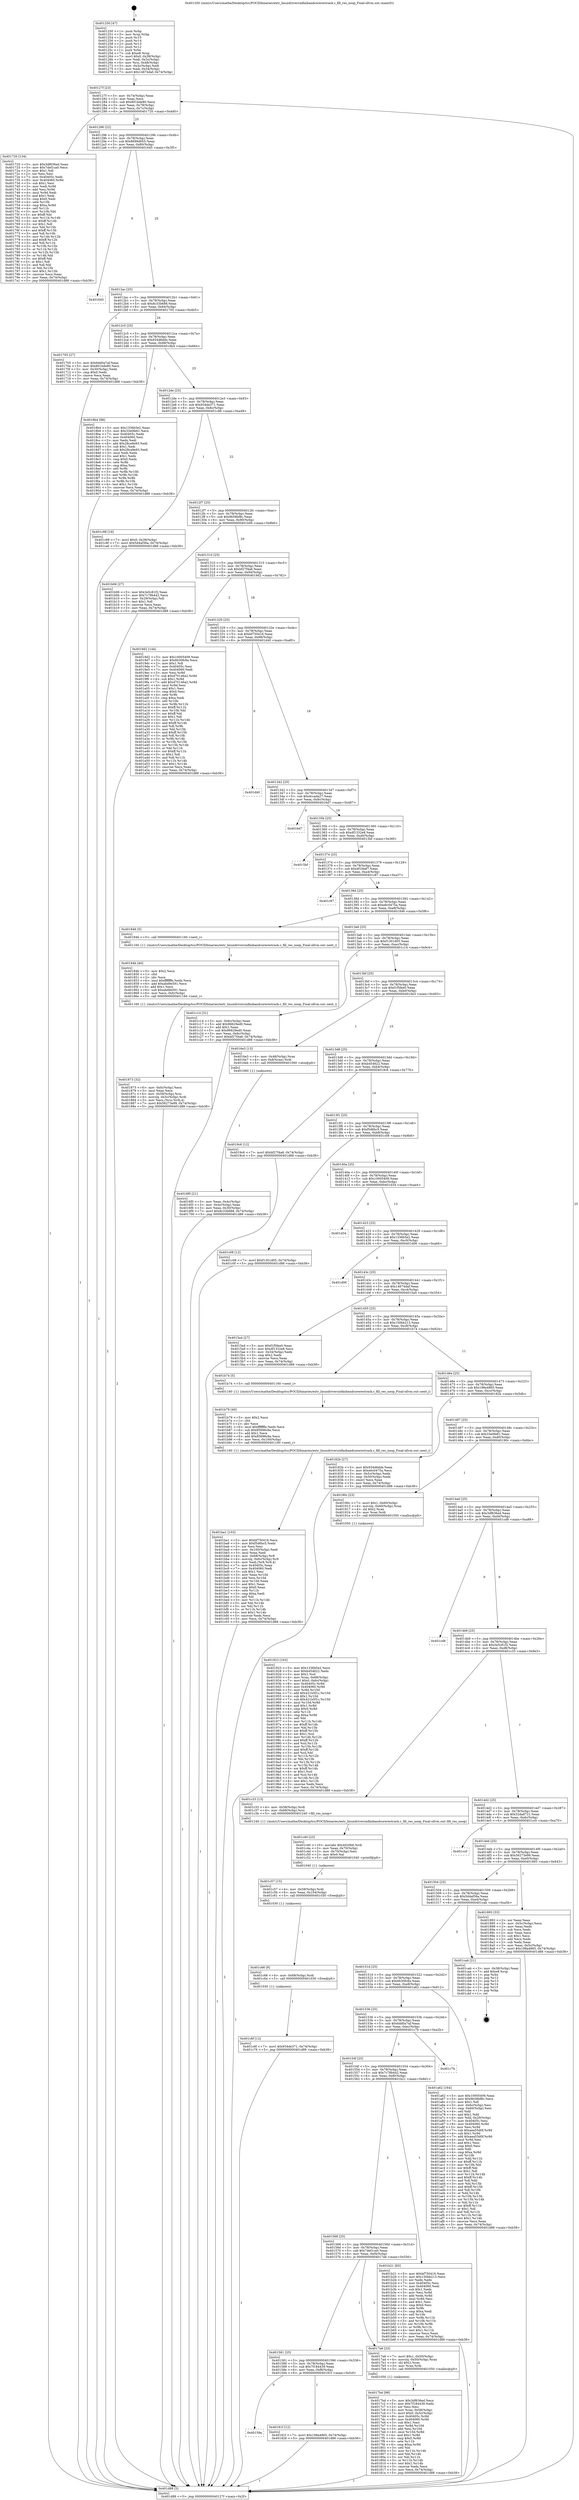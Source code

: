 digraph "0x401250" {
  label = "0x401250 (/mnt/c/Users/mathe/Desktop/tcc/POCII/binaries/extr_linuxdriversinfinibandcorerestrack.c_fill_res_noop_Final-ollvm.out::main(0))"
  labelloc = "t"
  node[shape=record]

  Entry [label="",width=0.3,height=0.3,shape=circle,fillcolor=black,style=filled]
  "0x40127f" [label="{
     0x40127f [23]\l
     | [instrs]\l
     &nbsp;&nbsp;0x40127f \<+3\>: mov -0x74(%rbp),%eax\l
     &nbsp;&nbsp;0x401282 \<+2\>: mov %eax,%ecx\l
     &nbsp;&nbsp;0x401284 \<+6\>: sub $0x801bde80,%ecx\l
     &nbsp;&nbsp;0x40128a \<+3\>: mov %eax,-0x78(%rbp)\l
     &nbsp;&nbsp;0x40128d \<+3\>: mov %ecx,-0x7c(%rbp)\l
     &nbsp;&nbsp;0x401290 \<+6\>: je 0000000000401720 \<main+0x4d0\>\l
  }"]
  "0x401720" [label="{
     0x401720 [134]\l
     | [instrs]\l
     &nbsp;&nbsp;0x401720 \<+5\>: mov $0x3df636ed,%eax\l
     &nbsp;&nbsp;0x401725 \<+5\>: mov $0x7def1ca0,%ecx\l
     &nbsp;&nbsp;0x40172a \<+2\>: mov $0x1,%dl\l
     &nbsp;&nbsp;0x40172c \<+2\>: xor %esi,%esi\l
     &nbsp;&nbsp;0x40172e \<+7\>: mov 0x40405c,%edi\l
     &nbsp;&nbsp;0x401735 \<+8\>: mov 0x404060,%r8d\l
     &nbsp;&nbsp;0x40173d \<+3\>: sub $0x1,%esi\l
     &nbsp;&nbsp;0x401740 \<+3\>: mov %edi,%r9d\l
     &nbsp;&nbsp;0x401743 \<+3\>: add %esi,%r9d\l
     &nbsp;&nbsp;0x401746 \<+4\>: imul %r9d,%edi\l
     &nbsp;&nbsp;0x40174a \<+3\>: and $0x1,%edi\l
     &nbsp;&nbsp;0x40174d \<+3\>: cmp $0x0,%edi\l
     &nbsp;&nbsp;0x401750 \<+4\>: sete %r10b\l
     &nbsp;&nbsp;0x401754 \<+4\>: cmp $0xa,%r8d\l
     &nbsp;&nbsp;0x401758 \<+4\>: setl %r11b\l
     &nbsp;&nbsp;0x40175c \<+3\>: mov %r10b,%bl\l
     &nbsp;&nbsp;0x40175f \<+3\>: xor $0xff,%bl\l
     &nbsp;&nbsp;0x401762 \<+3\>: mov %r11b,%r14b\l
     &nbsp;&nbsp;0x401765 \<+4\>: xor $0xff,%r14b\l
     &nbsp;&nbsp;0x401769 \<+3\>: xor $0x1,%dl\l
     &nbsp;&nbsp;0x40176c \<+3\>: mov %bl,%r15b\l
     &nbsp;&nbsp;0x40176f \<+4\>: and $0xff,%r15b\l
     &nbsp;&nbsp;0x401773 \<+3\>: and %dl,%r10b\l
     &nbsp;&nbsp;0x401776 \<+3\>: mov %r14b,%r12b\l
     &nbsp;&nbsp;0x401779 \<+4\>: and $0xff,%r12b\l
     &nbsp;&nbsp;0x40177d \<+3\>: and %dl,%r11b\l
     &nbsp;&nbsp;0x401780 \<+3\>: or %r10b,%r15b\l
     &nbsp;&nbsp;0x401783 \<+3\>: or %r11b,%r12b\l
     &nbsp;&nbsp;0x401786 \<+3\>: xor %r12b,%r15b\l
     &nbsp;&nbsp;0x401789 \<+3\>: or %r14b,%bl\l
     &nbsp;&nbsp;0x40178c \<+3\>: xor $0xff,%bl\l
     &nbsp;&nbsp;0x40178f \<+3\>: or $0x1,%dl\l
     &nbsp;&nbsp;0x401792 \<+2\>: and %dl,%bl\l
     &nbsp;&nbsp;0x401794 \<+3\>: or %bl,%r15b\l
     &nbsp;&nbsp;0x401797 \<+4\>: test $0x1,%r15b\l
     &nbsp;&nbsp;0x40179b \<+3\>: cmovne %ecx,%eax\l
     &nbsp;&nbsp;0x40179e \<+3\>: mov %eax,-0x74(%rbp)\l
     &nbsp;&nbsp;0x4017a1 \<+5\>: jmp 0000000000401d88 \<main+0xb38\>\l
  }"]
  "0x401296" [label="{
     0x401296 [22]\l
     | [instrs]\l
     &nbsp;&nbsp;0x401296 \<+5\>: jmp 000000000040129b \<main+0x4b\>\l
     &nbsp;&nbsp;0x40129b \<+3\>: mov -0x78(%rbp),%eax\l
     &nbsp;&nbsp;0x40129e \<+5\>: sub $0x8699d655,%eax\l
     &nbsp;&nbsp;0x4012a3 \<+3\>: mov %eax,-0x80(%rbp)\l
     &nbsp;&nbsp;0x4012a6 \<+6\>: je 0000000000401645 \<main+0x3f5\>\l
  }"]
  Exit [label="",width=0.3,height=0.3,shape=circle,fillcolor=black,style=filled,peripheries=2]
  "0x401645" [label="{
     0x401645\l
  }", style=dashed]
  "0x4012ac" [label="{
     0x4012ac [25]\l
     | [instrs]\l
     &nbsp;&nbsp;0x4012ac \<+5\>: jmp 00000000004012b1 \<main+0x61\>\l
     &nbsp;&nbsp;0x4012b1 \<+3\>: mov -0x78(%rbp),%eax\l
     &nbsp;&nbsp;0x4012b4 \<+5\>: sub $0x8c33b688,%eax\l
     &nbsp;&nbsp;0x4012b9 \<+6\>: mov %eax,-0x84(%rbp)\l
     &nbsp;&nbsp;0x4012bf \<+6\>: je 0000000000401705 \<main+0x4b5\>\l
  }"]
  "0x401c6f" [label="{
     0x401c6f [12]\l
     | [instrs]\l
     &nbsp;&nbsp;0x401c6f \<+7\>: movl $0x934de371,-0x74(%rbp)\l
     &nbsp;&nbsp;0x401c76 \<+5\>: jmp 0000000000401d88 \<main+0xb38\>\l
  }"]
  "0x401705" [label="{
     0x401705 [27]\l
     | [instrs]\l
     &nbsp;&nbsp;0x401705 \<+5\>: mov $0x6dd0a7af,%eax\l
     &nbsp;&nbsp;0x40170a \<+5\>: mov $0x801bde80,%ecx\l
     &nbsp;&nbsp;0x40170f \<+3\>: mov -0x30(%rbp),%edx\l
     &nbsp;&nbsp;0x401712 \<+3\>: cmp $0x0,%edx\l
     &nbsp;&nbsp;0x401715 \<+3\>: cmove %ecx,%eax\l
     &nbsp;&nbsp;0x401718 \<+3\>: mov %eax,-0x74(%rbp)\l
     &nbsp;&nbsp;0x40171b \<+5\>: jmp 0000000000401d88 \<main+0xb38\>\l
  }"]
  "0x4012c5" [label="{
     0x4012c5 [25]\l
     | [instrs]\l
     &nbsp;&nbsp;0x4012c5 \<+5\>: jmp 00000000004012ca \<main+0x7a\>\l
     &nbsp;&nbsp;0x4012ca \<+3\>: mov -0x78(%rbp),%eax\l
     &nbsp;&nbsp;0x4012cd \<+5\>: sub $0x934d6dde,%eax\l
     &nbsp;&nbsp;0x4012d2 \<+6\>: mov %eax,-0x88(%rbp)\l
     &nbsp;&nbsp;0x4012d8 \<+6\>: je 00000000004018b4 \<main+0x664\>\l
  }"]
  "0x401c66" [label="{
     0x401c66 [9]\l
     | [instrs]\l
     &nbsp;&nbsp;0x401c66 \<+4\>: mov -0x68(%rbp),%rdi\l
     &nbsp;&nbsp;0x401c6a \<+5\>: call 0000000000401030 \<free@plt\>\l
     | [calls]\l
     &nbsp;&nbsp;0x401030 \{1\} (unknown)\l
  }"]
  "0x4018b4" [label="{
     0x4018b4 [88]\l
     | [instrs]\l
     &nbsp;&nbsp;0x4018b4 \<+5\>: mov $0x1336b5e2,%eax\l
     &nbsp;&nbsp;0x4018b9 \<+5\>: mov $0x33e0fe61,%ecx\l
     &nbsp;&nbsp;0x4018be \<+7\>: mov 0x40405c,%edx\l
     &nbsp;&nbsp;0x4018c5 \<+7\>: mov 0x404060,%esi\l
     &nbsp;&nbsp;0x4018cc \<+2\>: mov %edx,%edi\l
     &nbsp;&nbsp;0x4018ce \<+6\>: add $0x28ca9e93,%edi\l
     &nbsp;&nbsp;0x4018d4 \<+3\>: sub $0x1,%edi\l
     &nbsp;&nbsp;0x4018d7 \<+6\>: sub $0x28ca9e93,%edi\l
     &nbsp;&nbsp;0x4018dd \<+3\>: imul %edi,%edx\l
     &nbsp;&nbsp;0x4018e0 \<+3\>: and $0x1,%edx\l
     &nbsp;&nbsp;0x4018e3 \<+3\>: cmp $0x0,%edx\l
     &nbsp;&nbsp;0x4018e6 \<+4\>: sete %r8b\l
     &nbsp;&nbsp;0x4018ea \<+3\>: cmp $0xa,%esi\l
     &nbsp;&nbsp;0x4018ed \<+4\>: setl %r9b\l
     &nbsp;&nbsp;0x4018f1 \<+3\>: mov %r8b,%r10b\l
     &nbsp;&nbsp;0x4018f4 \<+3\>: and %r9b,%r10b\l
     &nbsp;&nbsp;0x4018f7 \<+3\>: xor %r9b,%r8b\l
     &nbsp;&nbsp;0x4018fa \<+3\>: or %r8b,%r10b\l
     &nbsp;&nbsp;0x4018fd \<+4\>: test $0x1,%r10b\l
     &nbsp;&nbsp;0x401901 \<+3\>: cmovne %ecx,%eax\l
     &nbsp;&nbsp;0x401904 \<+3\>: mov %eax,-0x74(%rbp)\l
     &nbsp;&nbsp;0x401907 \<+5\>: jmp 0000000000401d88 \<main+0xb38\>\l
  }"]
  "0x4012de" [label="{
     0x4012de [25]\l
     | [instrs]\l
     &nbsp;&nbsp;0x4012de \<+5\>: jmp 00000000004012e3 \<main+0x93\>\l
     &nbsp;&nbsp;0x4012e3 \<+3\>: mov -0x78(%rbp),%eax\l
     &nbsp;&nbsp;0x4012e6 \<+5\>: sub $0x934de371,%eax\l
     &nbsp;&nbsp;0x4012eb \<+6\>: mov %eax,-0x8c(%rbp)\l
     &nbsp;&nbsp;0x4012f1 \<+6\>: je 0000000000401c98 \<main+0xa48\>\l
  }"]
  "0x401c57" [label="{
     0x401c57 [15]\l
     | [instrs]\l
     &nbsp;&nbsp;0x401c57 \<+4\>: mov -0x58(%rbp),%rdi\l
     &nbsp;&nbsp;0x401c5b \<+6\>: mov %eax,-0x104(%rbp)\l
     &nbsp;&nbsp;0x401c61 \<+5\>: call 0000000000401030 \<free@plt\>\l
     | [calls]\l
     &nbsp;&nbsp;0x401030 \{1\} (unknown)\l
  }"]
  "0x401c98" [label="{
     0x401c98 [19]\l
     | [instrs]\l
     &nbsp;&nbsp;0x401c98 \<+7\>: movl $0x0,-0x38(%rbp)\l
     &nbsp;&nbsp;0x401c9f \<+7\>: movl $0x5d4af36a,-0x74(%rbp)\l
     &nbsp;&nbsp;0x401ca6 \<+5\>: jmp 0000000000401d88 \<main+0xb38\>\l
  }"]
  "0x4012f7" [label="{
     0x4012f7 [25]\l
     | [instrs]\l
     &nbsp;&nbsp;0x4012f7 \<+5\>: jmp 00000000004012fc \<main+0xac\>\l
     &nbsp;&nbsp;0x4012fc \<+3\>: mov -0x78(%rbp),%eax\l
     &nbsp;&nbsp;0x4012ff \<+5\>: sub $0x9b58bf8c,%eax\l
     &nbsp;&nbsp;0x401304 \<+6\>: mov %eax,-0x90(%rbp)\l
     &nbsp;&nbsp;0x40130a \<+6\>: je 0000000000401b06 \<main+0x8b6\>\l
  }"]
  "0x401c40" [label="{
     0x401c40 [23]\l
     | [instrs]\l
     &nbsp;&nbsp;0x401c40 \<+10\>: movabs $0x4020b6,%rdi\l
     &nbsp;&nbsp;0x401c4a \<+3\>: mov %eax,-0x70(%rbp)\l
     &nbsp;&nbsp;0x401c4d \<+3\>: mov -0x70(%rbp),%esi\l
     &nbsp;&nbsp;0x401c50 \<+2\>: mov $0x0,%al\l
     &nbsp;&nbsp;0x401c52 \<+5\>: call 0000000000401040 \<printf@plt\>\l
     | [calls]\l
     &nbsp;&nbsp;0x401040 \{1\} (unknown)\l
  }"]
  "0x401b06" [label="{
     0x401b06 [27]\l
     | [instrs]\l
     &nbsp;&nbsp;0x401b06 \<+5\>: mov $0x3e5c81f2,%eax\l
     &nbsp;&nbsp;0x401b0b \<+5\>: mov $0x7c78b442,%ecx\l
     &nbsp;&nbsp;0x401b10 \<+3\>: mov -0x29(%rbp),%dl\l
     &nbsp;&nbsp;0x401b13 \<+3\>: test $0x1,%dl\l
     &nbsp;&nbsp;0x401b16 \<+3\>: cmovne %ecx,%eax\l
     &nbsp;&nbsp;0x401b19 \<+3\>: mov %eax,-0x74(%rbp)\l
     &nbsp;&nbsp;0x401b1c \<+5\>: jmp 0000000000401d88 \<main+0xb38\>\l
  }"]
  "0x401310" [label="{
     0x401310 [25]\l
     | [instrs]\l
     &nbsp;&nbsp;0x401310 \<+5\>: jmp 0000000000401315 \<main+0xc5\>\l
     &nbsp;&nbsp;0x401315 \<+3\>: mov -0x78(%rbp),%eax\l
     &nbsp;&nbsp;0x401318 \<+5\>: sub $0xbf27f4a6,%eax\l
     &nbsp;&nbsp;0x40131d \<+6\>: mov %eax,-0x94(%rbp)\l
     &nbsp;&nbsp;0x401323 \<+6\>: je 00000000004019d2 \<main+0x782\>\l
  }"]
  "0x401ba1" [label="{
     0x401ba1 [103]\l
     | [instrs]\l
     &nbsp;&nbsp;0x401ba1 \<+5\>: mov $0xbf750416,%ecx\l
     &nbsp;&nbsp;0x401ba6 \<+5\>: mov $0xf5d6bc5,%edx\l
     &nbsp;&nbsp;0x401bab \<+2\>: xor %esi,%esi\l
     &nbsp;&nbsp;0x401bad \<+6\>: mov -0x100(%rbp),%edi\l
     &nbsp;&nbsp;0x401bb3 \<+3\>: imul %eax,%edi\l
     &nbsp;&nbsp;0x401bb6 \<+4\>: mov -0x68(%rbp),%r8\l
     &nbsp;&nbsp;0x401bba \<+4\>: movslq -0x6c(%rbp),%r9\l
     &nbsp;&nbsp;0x401bbe \<+4\>: mov %edi,(%r8,%r9,4)\l
     &nbsp;&nbsp;0x401bc2 \<+7\>: mov 0x40405c,%eax\l
     &nbsp;&nbsp;0x401bc9 \<+7\>: mov 0x404060,%edi\l
     &nbsp;&nbsp;0x401bd0 \<+3\>: sub $0x1,%esi\l
     &nbsp;&nbsp;0x401bd3 \<+3\>: mov %eax,%r10d\l
     &nbsp;&nbsp;0x401bd6 \<+3\>: add %esi,%r10d\l
     &nbsp;&nbsp;0x401bd9 \<+4\>: imul %r10d,%eax\l
     &nbsp;&nbsp;0x401bdd \<+3\>: and $0x1,%eax\l
     &nbsp;&nbsp;0x401be0 \<+3\>: cmp $0x0,%eax\l
     &nbsp;&nbsp;0x401be3 \<+4\>: sete %r11b\l
     &nbsp;&nbsp;0x401be7 \<+3\>: cmp $0xa,%edi\l
     &nbsp;&nbsp;0x401bea \<+3\>: setl %bl\l
     &nbsp;&nbsp;0x401bed \<+3\>: mov %r11b,%r14b\l
     &nbsp;&nbsp;0x401bf0 \<+3\>: and %bl,%r14b\l
     &nbsp;&nbsp;0x401bf3 \<+3\>: xor %bl,%r11b\l
     &nbsp;&nbsp;0x401bf6 \<+3\>: or %r11b,%r14b\l
     &nbsp;&nbsp;0x401bf9 \<+4\>: test $0x1,%r14b\l
     &nbsp;&nbsp;0x401bfd \<+3\>: cmovne %edx,%ecx\l
     &nbsp;&nbsp;0x401c00 \<+3\>: mov %ecx,-0x74(%rbp)\l
     &nbsp;&nbsp;0x401c03 \<+5\>: jmp 0000000000401d88 \<main+0xb38\>\l
  }"]
  "0x4019d2" [label="{
     0x4019d2 [144]\l
     | [instrs]\l
     &nbsp;&nbsp;0x4019d2 \<+5\>: mov $0x10005409,%eax\l
     &nbsp;&nbsp;0x4019d7 \<+5\>: mov $0x6b30fc8a,%ecx\l
     &nbsp;&nbsp;0x4019dc \<+2\>: mov $0x1,%dl\l
     &nbsp;&nbsp;0x4019de \<+7\>: mov 0x40405c,%esi\l
     &nbsp;&nbsp;0x4019e5 \<+7\>: mov 0x404060,%edi\l
     &nbsp;&nbsp;0x4019ec \<+3\>: mov %esi,%r8d\l
     &nbsp;&nbsp;0x4019ef \<+7\>: sub $0xd70146a2,%r8d\l
     &nbsp;&nbsp;0x4019f6 \<+4\>: sub $0x1,%r8d\l
     &nbsp;&nbsp;0x4019fa \<+7\>: add $0xd70146a2,%r8d\l
     &nbsp;&nbsp;0x401a01 \<+4\>: imul %r8d,%esi\l
     &nbsp;&nbsp;0x401a05 \<+3\>: and $0x1,%esi\l
     &nbsp;&nbsp;0x401a08 \<+3\>: cmp $0x0,%esi\l
     &nbsp;&nbsp;0x401a0b \<+4\>: sete %r9b\l
     &nbsp;&nbsp;0x401a0f \<+3\>: cmp $0xa,%edi\l
     &nbsp;&nbsp;0x401a12 \<+4\>: setl %r10b\l
     &nbsp;&nbsp;0x401a16 \<+3\>: mov %r9b,%r11b\l
     &nbsp;&nbsp;0x401a19 \<+4\>: xor $0xff,%r11b\l
     &nbsp;&nbsp;0x401a1d \<+3\>: mov %r10b,%bl\l
     &nbsp;&nbsp;0x401a20 \<+3\>: xor $0xff,%bl\l
     &nbsp;&nbsp;0x401a23 \<+3\>: xor $0x1,%dl\l
     &nbsp;&nbsp;0x401a26 \<+3\>: mov %r11b,%r14b\l
     &nbsp;&nbsp;0x401a29 \<+4\>: and $0xff,%r14b\l
     &nbsp;&nbsp;0x401a2d \<+3\>: and %dl,%r9b\l
     &nbsp;&nbsp;0x401a30 \<+3\>: mov %bl,%r15b\l
     &nbsp;&nbsp;0x401a33 \<+4\>: and $0xff,%r15b\l
     &nbsp;&nbsp;0x401a37 \<+3\>: and %dl,%r10b\l
     &nbsp;&nbsp;0x401a3a \<+3\>: or %r9b,%r14b\l
     &nbsp;&nbsp;0x401a3d \<+3\>: or %r10b,%r15b\l
     &nbsp;&nbsp;0x401a40 \<+3\>: xor %r15b,%r14b\l
     &nbsp;&nbsp;0x401a43 \<+3\>: or %bl,%r11b\l
     &nbsp;&nbsp;0x401a46 \<+4\>: xor $0xff,%r11b\l
     &nbsp;&nbsp;0x401a4a \<+3\>: or $0x1,%dl\l
     &nbsp;&nbsp;0x401a4d \<+3\>: and %dl,%r11b\l
     &nbsp;&nbsp;0x401a50 \<+3\>: or %r11b,%r14b\l
     &nbsp;&nbsp;0x401a53 \<+4\>: test $0x1,%r14b\l
     &nbsp;&nbsp;0x401a57 \<+3\>: cmovne %ecx,%eax\l
     &nbsp;&nbsp;0x401a5a \<+3\>: mov %eax,-0x74(%rbp)\l
     &nbsp;&nbsp;0x401a5d \<+5\>: jmp 0000000000401d88 \<main+0xb38\>\l
  }"]
  "0x401329" [label="{
     0x401329 [25]\l
     | [instrs]\l
     &nbsp;&nbsp;0x401329 \<+5\>: jmp 000000000040132e \<main+0xde\>\l
     &nbsp;&nbsp;0x40132e \<+3\>: mov -0x78(%rbp),%eax\l
     &nbsp;&nbsp;0x401331 \<+5\>: sub $0xbf750416,%eax\l
     &nbsp;&nbsp;0x401336 \<+6\>: mov %eax,-0x98(%rbp)\l
     &nbsp;&nbsp;0x40133c \<+6\>: je 0000000000401d40 \<main+0xaf0\>\l
  }"]
  "0x401b79" [label="{
     0x401b79 [40]\l
     | [instrs]\l
     &nbsp;&nbsp;0x401b79 \<+5\>: mov $0x2,%ecx\l
     &nbsp;&nbsp;0x401b7e \<+1\>: cltd\l
     &nbsp;&nbsp;0x401b7f \<+2\>: idiv %ecx\l
     &nbsp;&nbsp;0x401b81 \<+6\>: imul $0xfffffffe,%edx,%ecx\l
     &nbsp;&nbsp;0x401b87 \<+6\>: sub $0x85696c6e,%ecx\l
     &nbsp;&nbsp;0x401b8d \<+3\>: add $0x1,%ecx\l
     &nbsp;&nbsp;0x401b90 \<+6\>: add $0x85696c6e,%ecx\l
     &nbsp;&nbsp;0x401b96 \<+6\>: mov %ecx,-0x100(%rbp)\l
     &nbsp;&nbsp;0x401b9c \<+5\>: call 0000000000401160 \<next_i\>\l
     | [calls]\l
     &nbsp;&nbsp;0x401160 \{1\} (/mnt/c/Users/mathe/Desktop/tcc/POCII/binaries/extr_linuxdriversinfinibandcorerestrack.c_fill_res_noop_Final-ollvm.out::next_i)\l
  }"]
  "0x401d40" [label="{
     0x401d40\l
  }", style=dashed]
  "0x401342" [label="{
     0x401342 [25]\l
     | [instrs]\l
     &nbsp;&nbsp;0x401342 \<+5\>: jmp 0000000000401347 \<main+0xf7\>\l
     &nbsp;&nbsp;0x401347 \<+3\>: mov -0x78(%rbp),%eax\l
     &nbsp;&nbsp;0x40134a \<+5\>: sub $0xdccada27,%eax\l
     &nbsp;&nbsp;0x40134f \<+6\>: mov %eax,-0x9c(%rbp)\l
     &nbsp;&nbsp;0x401355 \<+6\>: je 00000000004016d7 \<main+0x487\>\l
  }"]
  "0x401923" [label="{
     0x401923 [163]\l
     | [instrs]\l
     &nbsp;&nbsp;0x401923 \<+5\>: mov $0x1336b5e2,%ecx\l
     &nbsp;&nbsp;0x401928 \<+5\>: mov $0xb454622,%edx\l
     &nbsp;&nbsp;0x40192d \<+3\>: mov $0x1,%sil\l
     &nbsp;&nbsp;0x401930 \<+4\>: mov %rax,-0x68(%rbp)\l
     &nbsp;&nbsp;0x401934 \<+7\>: movl $0x0,-0x6c(%rbp)\l
     &nbsp;&nbsp;0x40193b \<+8\>: mov 0x40405c,%r8d\l
     &nbsp;&nbsp;0x401943 \<+8\>: mov 0x404060,%r9d\l
     &nbsp;&nbsp;0x40194b \<+3\>: mov %r8d,%r10d\l
     &nbsp;&nbsp;0x40194e \<+7\>: add $0x421b5f1c,%r10d\l
     &nbsp;&nbsp;0x401955 \<+4\>: sub $0x1,%r10d\l
     &nbsp;&nbsp;0x401959 \<+7\>: sub $0x421b5f1c,%r10d\l
     &nbsp;&nbsp;0x401960 \<+4\>: imul %r10d,%r8d\l
     &nbsp;&nbsp;0x401964 \<+4\>: and $0x1,%r8d\l
     &nbsp;&nbsp;0x401968 \<+4\>: cmp $0x0,%r8d\l
     &nbsp;&nbsp;0x40196c \<+4\>: sete %r11b\l
     &nbsp;&nbsp;0x401970 \<+4\>: cmp $0xa,%r9d\l
     &nbsp;&nbsp;0x401974 \<+3\>: setl %bl\l
     &nbsp;&nbsp;0x401977 \<+3\>: mov %r11b,%r14b\l
     &nbsp;&nbsp;0x40197a \<+4\>: xor $0xff,%r14b\l
     &nbsp;&nbsp;0x40197e \<+3\>: mov %bl,%r15b\l
     &nbsp;&nbsp;0x401981 \<+4\>: xor $0xff,%r15b\l
     &nbsp;&nbsp;0x401985 \<+4\>: xor $0x1,%sil\l
     &nbsp;&nbsp;0x401989 \<+3\>: mov %r14b,%r12b\l
     &nbsp;&nbsp;0x40198c \<+4\>: and $0xff,%r12b\l
     &nbsp;&nbsp;0x401990 \<+3\>: and %sil,%r11b\l
     &nbsp;&nbsp;0x401993 \<+3\>: mov %r15b,%r13b\l
     &nbsp;&nbsp;0x401996 \<+4\>: and $0xff,%r13b\l
     &nbsp;&nbsp;0x40199a \<+3\>: and %sil,%bl\l
     &nbsp;&nbsp;0x40199d \<+3\>: or %r11b,%r12b\l
     &nbsp;&nbsp;0x4019a0 \<+3\>: or %bl,%r13b\l
     &nbsp;&nbsp;0x4019a3 \<+3\>: xor %r13b,%r12b\l
     &nbsp;&nbsp;0x4019a6 \<+3\>: or %r15b,%r14b\l
     &nbsp;&nbsp;0x4019a9 \<+4\>: xor $0xff,%r14b\l
     &nbsp;&nbsp;0x4019ad \<+4\>: or $0x1,%sil\l
     &nbsp;&nbsp;0x4019b1 \<+3\>: and %sil,%r14b\l
     &nbsp;&nbsp;0x4019b4 \<+3\>: or %r14b,%r12b\l
     &nbsp;&nbsp;0x4019b7 \<+4\>: test $0x1,%r12b\l
     &nbsp;&nbsp;0x4019bb \<+3\>: cmovne %edx,%ecx\l
     &nbsp;&nbsp;0x4019be \<+3\>: mov %ecx,-0x74(%rbp)\l
     &nbsp;&nbsp;0x4019c1 \<+5\>: jmp 0000000000401d88 \<main+0xb38\>\l
  }"]
  "0x4016d7" [label="{
     0x4016d7\l
  }", style=dashed]
  "0x40135b" [label="{
     0x40135b [25]\l
     | [instrs]\l
     &nbsp;&nbsp;0x40135b \<+5\>: jmp 0000000000401360 \<main+0x110\>\l
     &nbsp;&nbsp;0x401360 \<+3\>: mov -0x78(%rbp),%eax\l
     &nbsp;&nbsp;0x401363 \<+5\>: sub $0xdf1332e8,%eax\l
     &nbsp;&nbsp;0x401368 \<+6\>: mov %eax,-0xa0(%rbp)\l
     &nbsp;&nbsp;0x40136e \<+6\>: je 00000000004015bf \<main+0x36f\>\l
  }"]
  "0x401873" [label="{
     0x401873 [32]\l
     | [instrs]\l
     &nbsp;&nbsp;0x401873 \<+6\>: mov -0xfc(%rbp),%ecx\l
     &nbsp;&nbsp;0x401879 \<+3\>: imul %eax,%ecx\l
     &nbsp;&nbsp;0x40187c \<+4\>: mov -0x58(%rbp),%rsi\l
     &nbsp;&nbsp;0x401880 \<+4\>: movslq -0x5c(%rbp),%rdi\l
     &nbsp;&nbsp;0x401884 \<+3\>: mov %ecx,(%rsi,%rdi,4)\l
     &nbsp;&nbsp;0x401887 \<+7\>: movl $0x56273e99,-0x74(%rbp)\l
     &nbsp;&nbsp;0x40188e \<+5\>: jmp 0000000000401d88 \<main+0xb38\>\l
  }"]
  "0x4015bf" [label="{
     0x4015bf\l
  }", style=dashed]
  "0x401374" [label="{
     0x401374 [25]\l
     | [instrs]\l
     &nbsp;&nbsp;0x401374 \<+5\>: jmp 0000000000401379 \<main+0x129\>\l
     &nbsp;&nbsp;0x401379 \<+3\>: mov -0x78(%rbp),%eax\l
     &nbsp;&nbsp;0x40137c \<+5\>: sub $0xdf1fdaf7,%eax\l
     &nbsp;&nbsp;0x401381 \<+6\>: mov %eax,-0xa4(%rbp)\l
     &nbsp;&nbsp;0x401387 \<+6\>: je 0000000000401c87 \<main+0xa37\>\l
  }"]
  "0x40184b" [label="{
     0x40184b [40]\l
     | [instrs]\l
     &nbsp;&nbsp;0x40184b \<+5\>: mov $0x2,%ecx\l
     &nbsp;&nbsp;0x401850 \<+1\>: cltd\l
     &nbsp;&nbsp;0x401851 \<+2\>: idiv %ecx\l
     &nbsp;&nbsp;0x401853 \<+6\>: imul $0xfffffffe,%edx,%ecx\l
     &nbsp;&nbsp;0x401859 \<+6\>: add $0xabd9e591,%ecx\l
     &nbsp;&nbsp;0x40185f \<+3\>: add $0x1,%ecx\l
     &nbsp;&nbsp;0x401862 \<+6\>: sub $0xabd9e591,%ecx\l
     &nbsp;&nbsp;0x401868 \<+6\>: mov %ecx,-0xfc(%rbp)\l
     &nbsp;&nbsp;0x40186e \<+5\>: call 0000000000401160 \<next_i\>\l
     | [calls]\l
     &nbsp;&nbsp;0x401160 \{1\} (/mnt/c/Users/mathe/Desktop/tcc/POCII/binaries/extr_linuxdriversinfinibandcorerestrack.c_fill_res_noop_Final-ollvm.out::next_i)\l
  }"]
  "0x401c87" [label="{
     0x401c87\l
  }", style=dashed]
  "0x40138d" [label="{
     0x40138d [25]\l
     | [instrs]\l
     &nbsp;&nbsp;0x40138d \<+5\>: jmp 0000000000401392 \<main+0x142\>\l
     &nbsp;&nbsp;0x401392 \<+3\>: mov -0x78(%rbp),%eax\l
     &nbsp;&nbsp;0x401395 \<+5\>: sub $0xe6c0475a,%eax\l
     &nbsp;&nbsp;0x40139a \<+6\>: mov %eax,-0xa8(%rbp)\l
     &nbsp;&nbsp;0x4013a0 \<+6\>: je 0000000000401846 \<main+0x5f6\>\l
  }"]
  "0x40159a" [label="{
     0x40159a\l
  }", style=dashed]
  "0x401846" [label="{
     0x401846 [5]\l
     | [instrs]\l
     &nbsp;&nbsp;0x401846 \<+5\>: call 0000000000401160 \<next_i\>\l
     | [calls]\l
     &nbsp;&nbsp;0x401160 \{1\} (/mnt/c/Users/mathe/Desktop/tcc/POCII/binaries/extr_linuxdriversinfinibandcorerestrack.c_fill_res_noop_Final-ollvm.out::next_i)\l
  }"]
  "0x4013a6" [label="{
     0x4013a6 [25]\l
     | [instrs]\l
     &nbsp;&nbsp;0x4013a6 \<+5\>: jmp 00000000004013ab \<main+0x15b\>\l
     &nbsp;&nbsp;0x4013ab \<+3\>: mov -0x78(%rbp),%eax\l
     &nbsp;&nbsp;0x4013ae \<+5\>: sub $0xf1301d05,%eax\l
     &nbsp;&nbsp;0x4013b3 \<+6\>: mov %eax,-0xac(%rbp)\l
     &nbsp;&nbsp;0x4013b9 \<+6\>: je 0000000000401c14 \<main+0x9c4\>\l
  }"]
  "0x40181f" [label="{
     0x40181f [12]\l
     | [instrs]\l
     &nbsp;&nbsp;0x40181f \<+7\>: movl $0x198a4865,-0x74(%rbp)\l
     &nbsp;&nbsp;0x401826 \<+5\>: jmp 0000000000401d88 \<main+0xb38\>\l
  }"]
  "0x401c14" [label="{
     0x401c14 [31]\l
     | [instrs]\l
     &nbsp;&nbsp;0x401c14 \<+3\>: mov -0x6c(%rbp),%eax\l
     &nbsp;&nbsp;0x401c17 \<+5\>: add $0x96629ed0,%eax\l
     &nbsp;&nbsp;0x401c1c \<+3\>: add $0x1,%eax\l
     &nbsp;&nbsp;0x401c1f \<+5\>: sub $0x96629ed0,%eax\l
     &nbsp;&nbsp;0x401c24 \<+3\>: mov %eax,-0x6c(%rbp)\l
     &nbsp;&nbsp;0x401c27 \<+7\>: movl $0xbf27f4a6,-0x74(%rbp)\l
     &nbsp;&nbsp;0x401c2e \<+5\>: jmp 0000000000401d88 \<main+0xb38\>\l
  }"]
  "0x4013bf" [label="{
     0x4013bf [25]\l
     | [instrs]\l
     &nbsp;&nbsp;0x4013bf \<+5\>: jmp 00000000004013c4 \<main+0x174\>\l
     &nbsp;&nbsp;0x4013c4 \<+3\>: mov -0x78(%rbp),%eax\l
     &nbsp;&nbsp;0x4013c7 \<+5\>: sub $0xf1f5fee0,%eax\l
     &nbsp;&nbsp;0x4013cc \<+6\>: mov %eax,-0xb0(%rbp)\l
     &nbsp;&nbsp;0x4013d2 \<+6\>: je 00000000004016e3 \<main+0x493\>\l
  }"]
  "0x4017bd" [label="{
     0x4017bd [98]\l
     | [instrs]\l
     &nbsp;&nbsp;0x4017bd \<+5\>: mov $0x3df636ed,%ecx\l
     &nbsp;&nbsp;0x4017c2 \<+5\>: mov $0x7f184439,%edx\l
     &nbsp;&nbsp;0x4017c7 \<+2\>: xor %esi,%esi\l
     &nbsp;&nbsp;0x4017c9 \<+4\>: mov %rax,-0x58(%rbp)\l
     &nbsp;&nbsp;0x4017cd \<+7\>: movl $0x0,-0x5c(%rbp)\l
     &nbsp;&nbsp;0x4017d4 \<+8\>: mov 0x40405c,%r8d\l
     &nbsp;&nbsp;0x4017dc \<+8\>: mov 0x404060,%r9d\l
     &nbsp;&nbsp;0x4017e4 \<+3\>: sub $0x1,%esi\l
     &nbsp;&nbsp;0x4017e7 \<+3\>: mov %r8d,%r10d\l
     &nbsp;&nbsp;0x4017ea \<+3\>: add %esi,%r10d\l
     &nbsp;&nbsp;0x4017ed \<+4\>: imul %r10d,%r8d\l
     &nbsp;&nbsp;0x4017f1 \<+4\>: and $0x1,%r8d\l
     &nbsp;&nbsp;0x4017f5 \<+4\>: cmp $0x0,%r8d\l
     &nbsp;&nbsp;0x4017f9 \<+4\>: sete %r11b\l
     &nbsp;&nbsp;0x4017fd \<+4\>: cmp $0xa,%r9d\l
     &nbsp;&nbsp;0x401801 \<+3\>: setl %bl\l
     &nbsp;&nbsp;0x401804 \<+3\>: mov %r11b,%r14b\l
     &nbsp;&nbsp;0x401807 \<+3\>: and %bl,%r14b\l
     &nbsp;&nbsp;0x40180a \<+3\>: xor %bl,%r11b\l
     &nbsp;&nbsp;0x40180d \<+3\>: or %r11b,%r14b\l
     &nbsp;&nbsp;0x401810 \<+4\>: test $0x1,%r14b\l
     &nbsp;&nbsp;0x401814 \<+3\>: cmovne %edx,%ecx\l
     &nbsp;&nbsp;0x401817 \<+3\>: mov %ecx,-0x74(%rbp)\l
     &nbsp;&nbsp;0x40181a \<+5\>: jmp 0000000000401d88 \<main+0xb38\>\l
  }"]
  "0x4016e3" [label="{
     0x4016e3 [13]\l
     | [instrs]\l
     &nbsp;&nbsp;0x4016e3 \<+4\>: mov -0x48(%rbp),%rax\l
     &nbsp;&nbsp;0x4016e7 \<+4\>: mov 0x8(%rax),%rdi\l
     &nbsp;&nbsp;0x4016eb \<+5\>: call 0000000000401060 \<atoi@plt\>\l
     | [calls]\l
     &nbsp;&nbsp;0x401060 \{1\} (unknown)\l
  }"]
  "0x4013d8" [label="{
     0x4013d8 [25]\l
     | [instrs]\l
     &nbsp;&nbsp;0x4013d8 \<+5\>: jmp 00000000004013dd \<main+0x18d\>\l
     &nbsp;&nbsp;0x4013dd \<+3\>: mov -0x78(%rbp),%eax\l
     &nbsp;&nbsp;0x4013e0 \<+5\>: sub $0xb454622,%eax\l
     &nbsp;&nbsp;0x4013e5 \<+6\>: mov %eax,-0xb4(%rbp)\l
     &nbsp;&nbsp;0x4013eb \<+6\>: je 00000000004019c6 \<main+0x776\>\l
  }"]
  "0x401581" [label="{
     0x401581 [25]\l
     | [instrs]\l
     &nbsp;&nbsp;0x401581 \<+5\>: jmp 0000000000401586 \<main+0x336\>\l
     &nbsp;&nbsp;0x401586 \<+3\>: mov -0x78(%rbp),%eax\l
     &nbsp;&nbsp;0x401589 \<+5\>: sub $0x7f184439,%eax\l
     &nbsp;&nbsp;0x40158e \<+6\>: mov %eax,-0xf8(%rbp)\l
     &nbsp;&nbsp;0x401594 \<+6\>: je 000000000040181f \<main+0x5cf\>\l
  }"]
  "0x4019c6" [label="{
     0x4019c6 [12]\l
     | [instrs]\l
     &nbsp;&nbsp;0x4019c6 \<+7\>: movl $0xbf27f4a6,-0x74(%rbp)\l
     &nbsp;&nbsp;0x4019cd \<+5\>: jmp 0000000000401d88 \<main+0xb38\>\l
  }"]
  "0x4013f1" [label="{
     0x4013f1 [25]\l
     | [instrs]\l
     &nbsp;&nbsp;0x4013f1 \<+5\>: jmp 00000000004013f6 \<main+0x1a6\>\l
     &nbsp;&nbsp;0x4013f6 \<+3\>: mov -0x78(%rbp),%eax\l
     &nbsp;&nbsp;0x4013f9 \<+5\>: sub $0xf5d6bc5,%eax\l
     &nbsp;&nbsp;0x4013fe \<+6\>: mov %eax,-0xb8(%rbp)\l
     &nbsp;&nbsp;0x401404 \<+6\>: je 0000000000401c08 \<main+0x9b8\>\l
  }"]
  "0x4017a6" [label="{
     0x4017a6 [23]\l
     | [instrs]\l
     &nbsp;&nbsp;0x4017a6 \<+7\>: movl $0x1,-0x50(%rbp)\l
     &nbsp;&nbsp;0x4017ad \<+4\>: movslq -0x50(%rbp),%rax\l
     &nbsp;&nbsp;0x4017b1 \<+4\>: shl $0x2,%rax\l
     &nbsp;&nbsp;0x4017b5 \<+3\>: mov %rax,%rdi\l
     &nbsp;&nbsp;0x4017b8 \<+5\>: call 0000000000401050 \<malloc@plt\>\l
     | [calls]\l
     &nbsp;&nbsp;0x401050 \{1\} (unknown)\l
  }"]
  "0x401c08" [label="{
     0x401c08 [12]\l
     | [instrs]\l
     &nbsp;&nbsp;0x401c08 \<+7\>: movl $0xf1301d05,-0x74(%rbp)\l
     &nbsp;&nbsp;0x401c0f \<+5\>: jmp 0000000000401d88 \<main+0xb38\>\l
  }"]
  "0x40140a" [label="{
     0x40140a [25]\l
     | [instrs]\l
     &nbsp;&nbsp;0x40140a \<+5\>: jmp 000000000040140f \<main+0x1bf\>\l
     &nbsp;&nbsp;0x40140f \<+3\>: mov -0x78(%rbp),%eax\l
     &nbsp;&nbsp;0x401412 \<+5\>: sub $0x10005409,%eax\l
     &nbsp;&nbsp;0x401417 \<+6\>: mov %eax,-0xbc(%rbp)\l
     &nbsp;&nbsp;0x40141d \<+6\>: je 0000000000401d34 \<main+0xae4\>\l
  }"]
  "0x401568" [label="{
     0x401568 [25]\l
     | [instrs]\l
     &nbsp;&nbsp;0x401568 \<+5\>: jmp 000000000040156d \<main+0x31d\>\l
     &nbsp;&nbsp;0x40156d \<+3\>: mov -0x78(%rbp),%eax\l
     &nbsp;&nbsp;0x401570 \<+5\>: sub $0x7def1ca0,%eax\l
     &nbsp;&nbsp;0x401575 \<+6\>: mov %eax,-0xf4(%rbp)\l
     &nbsp;&nbsp;0x40157b \<+6\>: je 00000000004017a6 \<main+0x556\>\l
  }"]
  "0x401d34" [label="{
     0x401d34\l
  }", style=dashed]
  "0x401423" [label="{
     0x401423 [25]\l
     | [instrs]\l
     &nbsp;&nbsp;0x401423 \<+5\>: jmp 0000000000401428 \<main+0x1d8\>\l
     &nbsp;&nbsp;0x401428 \<+3\>: mov -0x78(%rbp),%eax\l
     &nbsp;&nbsp;0x40142b \<+5\>: sub $0x1336b5e2,%eax\l
     &nbsp;&nbsp;0x401430 \<+6\>: mov %eax,-0xc0(%rbp)\l
     &nbsp;&nbsp;0x401436 \<+6\>: je 0000000000401d06 \<main+0xab6\>\l
  }"]
  "0x401b21" [label="{
     0x401b21 [83]\l
     | [instrs]\l
     &nbsp;&nbsp;0x401b21 \<+5\>: mov $0xbf750416,%eax\l
     &nbsp;&nbsp;0x401b26 \<+5\>: mov $0x150bb213,%ecx\l
     &nbsp;&nbsp;0x401b2b \<+2\>: xor %edx,%edx\l
     &nbsp;&nbsp;0x401b2d \<+7\>: mov 0x40405c,%esi\l
     &nbsp;&nbsp;0x401b34 \<+7\>: mov 0x404060,%edi\l
     &nbsp;&nbsp;0x401b3b \<+3\>: sub $0x1,%edx\l
     &nbsp;&nbsp;0x401b3e \<+3\>: mov %esi,%r8d\l
     &nbsp;&nbsp;0x401b41 \<+3\>: add %edx,%r8d\l
     &nbsp;&nbsp;0x401b44 \<+4\>: imul %r8d,%esi\l
     &nbsp;&nbsp;0x401b48 \<+3\>: and $0x1,%esi\l
     &nbsp;&nbsp;0x401b4b \<+3\>: cmp $0x0,%esi\l
     &nbsp;&nbsp;0x401b4e \<+4\>: sete %r9b\l
     &nbsp;&nbsp;0x401b52 \<+3\>: cmp $0xa,%edi\l
     &nbsp;&nbsp;0x401b55 \<+4\>: setl %r10b\l
     &nbsp;&nbsp;0x401b59 \<+3\>: mov %r9b,%r11b\l
     &nbsp;&nbsp;0x401b5c \<+3\>: and %r10b,%r11b\l
     &nbsp;&nbsp;0x401b5f \<+3\>: xor %r10b,%r9b\l
     &nbsp;&nbsp;0x401b62 \<+3\>: or %r9b,%r11b\l
     &nbsp;&nbsp;0x401b65 \<+4\>: test $0x1,%r11b\l
     &nbsp;&nbsp;0x401b69 \<+3\>: cmovne %ecx,%eax\l
     &nbsp;&nbsp;0x401b6c \<+3\>: mov %eax,-0x74(%rbp)\l
     &nbsp;&nbsp;0x401b6f \<+5\>: jmp 0000000000401d88 \<main+0xb38\>\l
  }"]
  "0x401d06" [label="{
     0x401d06\l
  }", style=dashed]
  "0x40143c" [label="{
     0x40143c [25]\l
     | [instrs]\l
     &nbsp;&nbsp;0x40143c \<+5\>: jmp 0000000000401441 \<main+0x1f1\>\l
     &nbsp;&nbsp;0x401441 \<+3\>: mov -0x78(%rbp),%eax\l
     &nbsp;&nbsp;0x401444 \<+5\>: sub $0x14674daf,%eax\l
     &nbsp;&nbsp;0x401449 \<+6\>: mov %eax,-0xc4(%rbp)\l
     &nbsp;&nbsp;0x40144f \<+6\>: je 00000000004015a4 \<main+0x354\>\l
  }"]
  "0x40154f" [label="{
     0x40154f [25]\l
     | [instrs]\l
     &nbsp;&nbsp;0x40154f \<+5\>: jmp 0000000000401554 \<main+0x304\>\l
     &nbsp;&nbsp;0x401554 \<+3\>: mov -0x78(%rbp),%eax\l
     &nbsp;&nbsp;0x401557 \<+5\>: sub $0x7c78b442,%eax\l
     &nbsp;&nbsp;0x40155c \<+6\>: mov %eax,-0xf0(%rbp)\l
     &nbsp;&nbsp;0x401562 \<+6\>: je 0000000000401b21 \<main+0x8d1\>\l
  }"]
  "0x4015a4" [label="{
     0x4015a4 [27]\l
     | [instrs]\l
     &nbsp;&nbsp;0x4015a4 \<+5\>: mov $0xf1f5fee0,%eax\l
     &nbsp;&nbsp;0x4015a9 \<+5\>: mov $0xdf1332e8,%ecx\l
     &nbsp;&nbsp;0x4015ae \<+3\>: mov -0x34(%rbp),%edx\l
     &nbsp;&nbsp;0x4015b1 \<+3\>: cmp $0x2,%edx\l
     &nbsp;&nbsp;0x4015b4 \<+3\>: cmovne %ecx,%eax\l
     &nbsp;&nbsp;0x4015b7 \<+3\>: mov %eax,-0x74(%rbp)\l
     &nbsp;&nbsp;0x4015ba \<+5\>: jmp 0000000000401d88 \<main+0xb38\>\l
  }"]
  "0x401455" [label="{
     0x401455 [25]\l
     | [instrs]\l
     &nbsp;&nbsp;0x401455 \<+5\>: jmp 000000000040145a \<main+0x20a\>\l
     &nbsp;&nbsp;0x40145a \<+3\>: mov -0x78(%rbp),%eax\l
     &nbsp;&nbsp;0x40145d \<+5\>: sub $0x150bb213,%eax\l
     &nbsp;&nbsp;0x401462 \<+6\>: mov %eax,-0xc8(%rbp)\l
     &nbsp;&nbsp;0x401468 \<+6\>: je 0000000000401b74 \<main+0x924\>\l
  }"]
  "0x401d88" [label="{
     0x401d88 [5]\l
     | [instrs]\l
     &nbsp;&nbsp;0x401d88 \<+5\>: jmp 000000000040127f \<main+0x2f\>\l
  }"]
  "0x401250" [label="{
     0x401250 [47]\l
     | [instrs]\l
     &nbsp;&nbsp;0x401250 \<+1\>: push %rbp\l
     &nbsp;&nbsp;0x401251 \<+3\>: mov %rsp,%rbp\l
     &nbsp;&nbsp;0x401254 \<+2\>: push %r15\l
     &nbsp;&nbsp;0x401256 \<+2\>: push %r14\l
     &nbsp;&nbsp;0x401258 \<+2\>: push %r13\l
     &nbsp;&nbsp;0x40125a \<+2\>: push %r12\l
     &nbsp;&nbsp;0x40125c \<+1\>: push %rbx\l
     &nbsp;&nbsp;0x40125d \<+7\>: sub $0xe8,%rsp\l
     &nbsp;&nbsp;0x401264 \<+7\>: movl $0x0,-0x38(%rbp)\l
     &nbsp;&nbsp;0x40126b \<+3\>: mov %edi,-0x3c(%rbp)\l
     &nbsp;&nbsp;0x40126e \<+4\>: mov %rsi,-0x48(%rbp)\l
     &nbsp;&nbsp;0x401272 \<+3\>: mov -0x3c(%rbp),%edi\l
     &nbsp;&nbsp;0x401275 \<+3\>: mov %edi,-0x34(%rbp)\l
     &nbsp;&nbsp;0x401278 \<+7\>: movl $0x14674daf,-0x74(%rbp)\l
  }"]
  "0x4016f0" [label="{
     0x4016f0 [21]\l
     | [instrs]\l
     &nbsp;&nbsp;0x4016f0 \<+3\>: mov %eax,-0x4c(%rbp)\l
     &nbsp;&nbsp;0x4016f3 \<+3\>: mov -0x4c(%rbp),%eax\l
     &nbsp;&nbsp;0x4016f6 \<+3\>: mov %eax,-0x30(%rbp)\l
     &nbsp;&nbsp;0x4016f9 \<+7\>: movl $0x8c33b688,-0x74(%rbp)\l
     &nbsp;&nbsp;0x401700 \<+5\>: jmp 0000000000401d88 \<main+0xb38\>\l
  }"]
  "0x401c7b" [label="{
     0x401c7b\l
  }", style=dashed]
  "0x401b74" [label="{
     0x401b74 [5]\l
     | [instrs]\l
     &nbsp;&nbsp;0x401b74 \<+5\>: call 0000000000401160 \<next_i\>\l
     | [calls]\l
     &nbsp;&nbsp;0x401160 \{1\} (/mnt/c/Users/mathe/Desktop/tcc/POCII/binaries/extr_linuxdriversinfinibandcorerestrack.c_fill_res_noop_Final-ollvm.out::next_i)\l
  }"]
  "0x40146e" [label="{
     0x40146e [25]\l
     | [instrs]\l
     &nbsp;&nbsp;0x40146e \<+5\>: jmp 0000000000401473 \<main+0x223\>\l
     &nbsp;&nbsp;0x401473 \<+3\>: mov -0x78(%rbp),%eax\l
     &nbsp;&nbsp;0x401476 \<+5\>: sub $0x198a4865,%eax\l
     &nbsp;&nbsp;0x40147b \<+6\>: mov %eax,-0xcc(%rbp)\l
     &nbsp;&nbsp;0x401481 \<+6\>: je 000000000040182b \<main+0x5db\>\l
  }"]
  "0x401536" [label="{
     0x401536 [25]\l
     | [instrs]\l
     &nbsp;&nbsp;0x401536 \<+5\>: jmp 000000000040153b \<main+0x2eb\>\l
     &nbsp;&nbsp;0x40153b \<+3\>: mov -0x78(%rbp),%eax\l
     &nbsp;&nbsp;0x40153e \<+5\>: sub $0x6dd0a7af,%eax\l
     &nbsp;&nbsp;0x401543 \<+6\>: mov %eax,-0xec(%rbp)\l
     &nbsp;&nbsp;0x401549 \<+6\>: je 0000000000401c7b \<main+0xa2b\>\l
  }"]
  "0x40182b" [label="{
     0x40182b [27]\l
     | [instrs]\l
     &nbsp;&nbsp;0x40182b \<+5\>: mov $0x934d6dde,%eax\l
     &nbsp;&nbsp;0x401830 \<+5\>: mov $0xe6c0475a,%ecx\l
     &nbsp;&nbsp;0x401835 \<+3\>: mov -0x5c(%rbp),%edx\l
     &nbsp;&nbsp;0x401838 \<+3\>: cmp -0x50(%rbp),%edx\l
     &nbsp;&nbsp;0x40183b \<+3\>: cmovl %ecx,%eax\l
     &nbsp;&nbsp;0x40183e \<+3\>: mov %eax,-0x74(%rbp)\l
     &nbsp;&nbsp;0x401841 \<+5\>: jmp 0000000000401d88 \<main+0xb38\>\l
  }"]
  "0x401487" [label="{
     0x401487 [25]\l
     | [instrs]\l
     &nbsp;&nbsp;0x401487 \<+5\>: jmp 000000000040148c \<main+0x23c\>\l
     &nbsp;&nbsp;0x40148c \<+3\>: mov -0x78(%rbp),%eax\l
     &nbsp;&nbsp;0x40148f \<+5\>: sub $0x33e0fe61,%eax\l
     &nbsp;&nbsp;0x401494 \<+6\>: mov %eax,-0xd0(%rbp)\l
     &nbsp;&nbsp;0x40149a \<+6\>: je 000000000040190c \<main+0x6bc\>\l
  }"]
  "0x401a62" [label="{
     0x401a62 [164]\l
     | [instrs]\l
     &nbsp;&nbsp;0x401a62 \<+5\>: mov $0x10005409,%eax\l
     &nbsp;&nbsp;0x401a67 \<+5\>: mov $0x9b58bf8c,%ecx\l
     &nbsp;&nbsp;0x401a6c \<+2\>: mov $0x1,%dl\l
     &nbsp;&nbsp;0x401a6e \<+3\>: mov -0x6c(%rbp),%esi\l
     &nbsp;&nbsp;0x401a71 \<+3\>: cmp -0x60(%rbp),%esi\l
     &nbsp;&nbsp;0x401a74 \<+4\>: setl %dil\l
     &nbsp;&nbsp;0x401a78 \<+4\>: and $0x1,%dil\l
     &nbsp;&nbsp;0x401a7c \<+4\>: mov %dil,-0x29(%rbp)\l
     &nbsp;&nbsp;0x401a80 \<+7\>: mov 0x40405c,%esi\l
     &nbsp;&nbsp;0x401a87 \<+8\>: mov 0x404060,%r8d\l
     &nbsp;&nbsp;0x401a8f \<+3\>: mov %esi,%r9d\l
     &nbsp;&nbsp;0x401a92 \<+7\>: sub $0xaea55d0f,%r9d\l
     &nbsp;&nbsp;0x401a99 \<+4\>: sub $0x1,%r9d\l
     &nbsp;&nbsp;0x401a9d \<+7\>: add $0xaea55d0f,%r9d\l
     &nbsp;&nbsp;0x401aa4 \<+4\>: imul %r9d,%esi\l
     &nbsp;&nbsp;0x401aa8 \<+3\>: and $0x1,%esi\l
     &nbsp;&nbsp;0x401aab \<+3\>: cmp $0x0,%esi\l
     &nbsp;&nbsp;0x401aae \<+4\>: sete %dil\l
     &nbsp;&nbsp;0x401ab2 \<+4\>: cmp $0xa,%r8d\l
     &nbsp;&nbsp;0x401ab6 \<+4\>: setl %r10b\l
     &nbsp;&nbsp;0x401aba \<+3\>: mov %dil,%r11b\l
     &nbsp;&nbsp;0x401abd \<+4\>: xor $0xff,%r11b\l
     &nbsp;&nbsp;0x401ac1 \<+3\>: mov %r10b,%bl\l
     &nbsp;&nbsp;0x401ac4 \<+3\>: xor $0xff,%bl\l
     &nbsp;&nbsp;0x401ac7 \<+3\>: xor $0x1,%dl\l
     &nbsp;&nbsp;0x401aca \<+3\>: mov %r11b,%r14b\l
     &nbsp;&nbsp;0x401acd \<+4\>: and $0xff,%r14b\l
     &nbsp;&nbsp;0x401ad1 \<+3\>: and %dl,%dil\l
     &nbsp;&nbsp;0x401ad4 \<+3\>: mov %bl,%r15b\l
     &nbsp;&nbsp;0x401ad7 \<+4\>: and $0xff,%r15b\l
     &nbsp;&nbsp;0x401adb \<+3\>: and %dl,%r10b\l
     &nbsp;&nbsp;0x401ade \<+3\>: or %dil,%r14b\l
     &nbsp;&nbsp;0x401ae1 \<+3\>: or %r10b,%r15b\l
     &nbsp;&nbsp;0x401ae4 \<+3\>: xor %r15b,%r14b\l
     &nbsp;&nbsp;0x401ae7 \<+3\>: or %bl,%r11b\l
     &nbsp;&nbsp;0x401aea \<+4\>: xor $0xff,%r11b\l
     &nbsp;&nbsp;0x401aee \<+3\>: or $0x1,%dl\l
     &nbsp;&nbsp;0x401af1 \<+3\>: and %dl,%r11b\l
     &nbsp;&nbsp;0x401af4 \<+3\>: or %r11b,%r14b\l
     &nbsp;&nbsp;0x401af7 \<+4\>: test $0x1,%r14b\l
     &nbsp;&nbsp;0x401afb \<+3\>: cmovne %ecx,%eax\l
     &nbsp;&nbsp;0x401afe \<+3\>: mov %eax,-0x74(%rbp)\l
     &nbsp;&nbsp;0x401b01 \<+5\>: jmp 0000000000401d88 \<main+0xb38\>\l
  }"]
  "0x40190c" [label="{
     0x40190c [23]\l
     | [instrs]\l
     &nbsp;&nbsp;0x40190c \<+7\>: movl $0x1,-0x60(%rbp)\l
     &nbsp;&nbsp;0x401913 \<+4\>: movslq -0x60(%rbp),%rax\l
     &nbsp;&nbsp;0x401917 \<+4\>: shl $0x2,%rax\l
     &nbsp;&nbsp;0x40191b \<+3\>: mov %rax,%rdi\l
     &nbsp;&nbsp;0x40191e \<+5\>: call 0000000000401050 \<malloc@plt\>\l
     | [calls]\l
     &nbsp;&nbsp;0x401050 \{1\} (unknown)\l
  }"]
  "0x4014a0" [label="{
     0x4014a0 [25]\l
     | [instrs]\l
     &nbsp;&nbsp;0x4014a0 \<+5\>: jmp 00000000004014a5 \<main+0x255\>\l
     &nbsp;&nbsp;0x4014a5 \<+3\>: mov -0x78(%rbp),%eax\l
     &nbsp;&nbsp;0x4014a8 \<+5\>: sub $0x3df636ed,%eax\l
     &nbsp;&nbsp;0x4014ad \<+6\>: mov %eax,-0xd4(%rbp)\l
     &nbsp;&nbsp;0x4014b3 \<+6\>: je 0000000000401cd8 \<main+0xa88\>\l
  }"]
  "0x40151d" [label="{
     0x40151d [25]\l
     | [instrs]\l
     &nbsp;&nbsp;0x40151d \<+5\>: jmp 0000000000401522 \<main+0x2d2\>\l
     &nbsp;&nbsp;0x401522 \<+3\>: mov -0x78(%rbp),%eax\l
     &nbsp;&nbsp;0x401525 \<+5\>: sub $0x6b30fc8a,%eax\l
     &nbsp;&nbsp;0x40152a \<+6\>: mov %eax,-0xe8(%rbp)\l
     &nbsp;&nbsp;0x401530 \<+6\>: je 0000000000401a62 \<main+0x812\>\l
  }"]
  "0x401cd8" [label="{
     0x401cd8\l
  }", style=dashed]
  "0x4014b9" [label="{
     0x4014b9 [25]\l
     | [instrs]\l
     &nbsp;&nbsp;0x4014b9 \<+5\>: jmp 00000000004014be \<main+0x26e\>\l
     &nbsp;&nbsp;0x4014be \<+3\>: mov -0x78(%rbp),%eax\l
     &nbsp;&nbsp;0x4014c1 \<+5\>: sub $0x3e5c81f2,%eax\l
     &nbsp;&nbsp;0x4014c6 \<+6\>: mov %eax,-0xd8(%rbp)\l
     &nbsp;&nbsp;0x4014cc \<+6\>: je 0000000000401c33 \<main+0x9e3\>\l
  }"]
  "0x401cab" [label="{
     0x401cab [21]\l
     | [instrs]\l
     &nbsp;&nbsp;0x401cab \<+3\>: mov -0x38(%rbp),%eax\l
     &nbsp;&nbsp;0x401cae \<+7\>: add $0xe8,%rsp\l
     &nbsp;&nbsp;0x401cb5 \<+1\>: pop %rbx\l
     &nbsp;&nbsp;0x401cb6 \<+2\>: pop %r12\l
     &nbsp;&nbsp;0x401cb8 \<+2\>: pop %r13\l
     &nbsp;&nbsp;0x401cba \<+2\>: pop %r14\l
     &nbsp;&nbsp;0x401cbc \<+2\>: pop %r15\l
     &nbsp;&nbsp;0x401cbe \<+1\>: pop %rbp\l
     &nbsp;&nbsp;0x401cbf \<+1\>: ret\l
  }"]
  "0x401c33" [label="{
     0x401c33 [13]\l
     | [instrs]\l
     &nbsp;&nbsp;0x401c33 \<+4\>: mov -0x58(%rbp),%rdi\l
     &nbsp;&nbsp;0x401c37 \<+4\>: mov -0x68(%rbp),%rsi\l
     &nbsp;&nbsp;0x401c3b \<+5\>: call 0000000000401240 \<fill_res_noop\>\l
     | [calls]\l
     &nbsp;&nbsp;0x401240 \{1\} (/mnt/c/Users/mathe/Desktop/tcc/POCII/binaries/extr_linuxdriversinfinibandcorerestrack.c_fill_res_noop_Final-ollvm.out::fill_res_noop)\l
  }"]
  "0x4014d2" [label="{
     0x4014d2 [25]\l
     | [instrs]\l
     &nbsp;&nbsp;0x4014d2 \<+5\>: jmp 00000000004014d7 \<main+0x287\>\l
     &nbsp;&nbsp;0x4014d7 \<+3\>: mov -0x78(%rbp),%eax\l
     &nbsp;&nbsp;0x4014da \<+5\>: sub $0x52da8721,%eax\l
     &nbsp;&nbsp;0x4014df \<+6\>: mov %eax,-0xdc(%rbp)\l
     &nbsp;&nbsp;0x4014e5 \<+6\>: je 0000000000401cc0 \<main+0xa70\>\l
  }"]
  "0x401504" [label="{
     0x401504 [25]\l
     | [instrs]\l
     &nbsp;&nbsp;0x401504 \<+5\>: jmp 0000000000401509 \<main+0x2b9\>\l
     &nbsp;&nbsp;0x401509 \<+3\>: mov -0x78(%rbp),%eax\l
     &nbsp;&nbsp;0x40150c \<+5\>: sub $0x5d4af36a,%eax\l
     &nbsp;&nbsp;0x401511 \<+6\>: mov %eax,-0xe4(%rbp)\l
     &nbsp;&nbsp;0x401517 \<+6\>: je 0000000000401cab \<main+0xa5b\>\l
  }"]
  "0x401cc0" [label="{
     0x401cc0\l
  }", style=dashed]
  "0x4014eb" [label="{
     0x4014eb [25]\l
     | [instrs]\l
     &nbsp;&nbsp;0x4014eb \<+5\>: jmp 00000000004014f0 \<main+0x2a0\>\l
     &nbsp;&nbsp;0x4014f0 \<+3\>: mov -0x78(%rbp),%eax\l
     &nbsp;&nbsp;0x4014f3 \<+5\>: sub $0x56273e99,%eax\l
     &nbsp;&nbsp;0x4014f8 \<+6\>: mov %eax,-0xe0(%rbp)\l
     &nbsp;&nbsp;0x4014fe \<+6\>: je 0000000000401893 \<main+0x643\>\l
  }"]
  "0x401893" [label="{
     0x401893 [33]\l
     | [instrs]\l
     &nbsp;&nbsp;0x401893 \<+2\>: xor %eax,%eax\l
     &nbsp;&nbsp;0x401895 \<+3\>: mov -0x5c(%rbp),%ecx\l
     &nbsp;&nbsp;0x401898 \<+2\>: mov %eax,%edx\l
     &nbsp;&nbsp;0x40189a \<+2\>: sub %ecx,%edx\l
     &nbsp;&nbsp;0x40189c \<+2\>: mov %eax,%ecx\l
     &nbsp;&nbsp;0x40189e \<+3\>: sub $0x1,%ecx\l
     &nbsp;&nbsp;0x4018a1 \<+2\>: add %ecx,%edx\l
     &nbsp;&nbsp;0x4018a3 \<+2\>: sub %edx,%eax\l
     &nbsp;&nbsp;0x4018a5 \<+3\>: mov %eax,-0x5c(%rbp)\l
     &nbsp;&nbsp;0x4018a8 \<+7\>: movl $0x198a4865,-0x74(%rbp)\l
     &nbsp;&nbsp;0x4018af \<+5\>: jmp 0000000000401d88 \<main+0xb38\>\l
  }"]
  Entry -> "0x401250" [label=" 1"]
  "0x40127f" -> "0x401720" [label=" 1"]
  "0x40127f" -> "0x401296" [label=" 25"]
  "0x401cab" -> Exit [label=" 1"]
  "0x401296" -> "0x401645" [label=" 0"]
  "0x401296" -> "0x4012ac" [label=" 25"]
  "0x401c98" -> "0x401d88" [label=" 1"]
  "0x4012ac" -> "0x401705" [label=" 1"]
  "0x4012ac" -> "0x4012c5" [label=" 24"]
  "0x401c6f" -> "0x401d88" [label=" 1"]
  "0x4012c5" -> "0x4018b4" [label=" 1"]
  "0x4012c5" -> "0x4012de" [label=" 23"]
  "0x401c66" -> "0x401c6f" [label=" 1"]
  "0x4012de" -> "0x401c98" [label=" 1"]
  "0x4012de" -> "0x4012f7" [label=" 22"]
  "0x401c57" -> "0x401c66" [label=" 1"]
  "0x4012f7" -> "0x401b06" [label=" 2"]
  "0x4012f7" -> "0x401310" [label=" 20"]
  "0x401c40" -> "0x401c57" [label=" 1"]
  "0x401310" -> "0x4019d2" [label=" 2"]
  "0x401310" -> "0x401329" [label=" 18"]
  "0x401c33" -> "0x401c40" [label=" 1"]
  "0x401329" -> "0x401d40" [label=" 0"]
  "0x401329" -> "0x401342" [label=" 18"]
  "0x401c14" -> "0x401d88" [label=" 1"]
  "0x401342" -> "0x4016d7" [label=" 0"]
  "0x401342" -> "0x40135b" [label=" 18"]
  "0x401c08" -> "0x401d88" [label=" 1"]
  "0x40135b" -> "0x4015bf" [label=" 0"]
  "0x40135b" -> "0x401374" [label=" 18"]
  "0x401ba1" -> "0x401d88" [label=" 1"]
  "0x401374" -> "0x401c87" [label=" 0"]
  "0x401374" -> "0x40138d" [label=" 18"]
  "0x401b79" -> "0x401ba1" [label=" 1"]
  "0x40138d" -> "0x401846" [label=" 1"]
  "0x40138d" -> "0x4013a6" [label=" 17"]
  "0x401b74" -> "0x401b79" [label=" 1"]
  "0x4013a6" -> "0x401c14" [label=" 1"]
  "0x4013a6" -> "0x4013bf" [label=" 16"]
  "0x401b21" -> "0x401d88" [label=" 1"]
  "0x4013bf" -> "0x4016e3" [label=" 1"]
  "0x4013bf" -> "0x4013d8" [label=" 15"]
  "0x401a62" -> "0x401d88" [label=" 2"]
  "0x4013d8" -> "0x4019c6" [label=" 1"]
  "0x4013d8" -> "0x4013f1" [label=" 14"]
  "0x4019d2" -> "0x401d88" [label=" 2"]
  "0x4013f1" -> "0x401c08" [label=" 1"]
  "0x4013f1" -> "0x40140a" [label=" 13"]
  "0x4019c6" -> "0x401d88" [label=" 1"]
  "0x40140a" -> "0x401d34" [label=" 0"]
  "0x40140a" -> "0x401423" [label=" 13"]
  "0x40190c" -> "0x401923" [label=" 1"]
  "0x401423" -> "0x401d06" [label=" 0"]
  "0x401423" -> "0x40143c" [label=" 13"]
  "0x4018b4" -> "0x401d88" [label=" 1"]
  "0x40143c" -> "0x4015a4" [label=" 1"]
  "0x40143c" -> "0x401455" [label=" 12"]
  "0x4015a4" -> "0x401d88" [label=" 1"]
  "0x401250" -> "0x40127f" [label=" 1"]
  "0x401d88" -> "0x40127f" [label=" 25"]
  "0x4016e3" -> "0x4016f0" [label=" 1"]
  "0x4016f0" -> "0x401d88" [label=" 1"]
  "0x401705" -> "0x401d88" [label=" 1"]
  "0x401720" -> "0x401d88" [label=" 1"]
  "0x401873" -> "0x401d88" [label=" 1"]
  "0x401455" -> "0x401b74" [label=" 1"]
  "0x401455" -> "0x40146e" [label=" 11"]
  "0x40184b" -> "0x401873" [label=" 1"]
  "0x40146e" -> "0x40182b" [label=" 2"]
  "0x40146e" -> "0x401487" [label=" 9"]
  "0x40182b" -> "0x401d88" [label=" 2"]
  "0x401487" -> "0x40190c" [label=" 1"]
  "0x401487" -> "0x4014a0" [label=" 8"]
  "0x40181f" -> "0x401d88" [label=" 1"]
  "0x4014a0" -> "0x401cd8" [label=" 0"]
  "0x4014a0" -> "0x4014b9" [label=" 8"]
  "0x401581" -> "0x40181f" [label=" 1"]
  "0x4014b9" -> "0x401c33" [label=" 1"]
  "0x4014b9" -> "0x4014d2" [label=" 7"]
  "0x401b06" -> "0x401d88" [label=" 2"]
  "0x4014d2" -> "0x401cc0" [label=" 0"]
  "0x4014d2" -> "0x4014eb" [label=" 7"]
  "0x4017a6" -> "0x4017bd" [label=" 1"]
  "0x4014eb" -> "0x401893" [label=" 1"]
  "0x4014eb" -> "0x401504" [label=" 6"]
  "0x4017bd" -> "0x401d88" [label=" 1"]
  "0x401504" -> "0x401cab" [label=" 1"]
  "0x401504" -> "0x40151d" [label=" 5"]
  "0x401581" -> "0x40159a" [label=" 0"]
  "0x40151d" -> "0x401a62" [label=" 2"]
  "0x40151d" -> "0x401536" [label=" 3"]
  "0x401846" -> "0x40184b" [label=" 1"]
  "0x401536" -> "0x401c7b" [label=" 0"]
  "0x401536" -> "0x40154f" [label=" 3"]
  "0x401893" -> "0x401d88" [label=" 1"]
  "0x40154f" -> "0x401b21" [label=" 1"]
  "0x40154f" -> "0x401568" [label=" 2"]
  "0x401923" -> "0x401d88" [label=" 1"]
  "0x401568" -> "0x4017a6" [label=" 1"]
  "0x401568" -> "0x401581" [label=" 1"]
}
